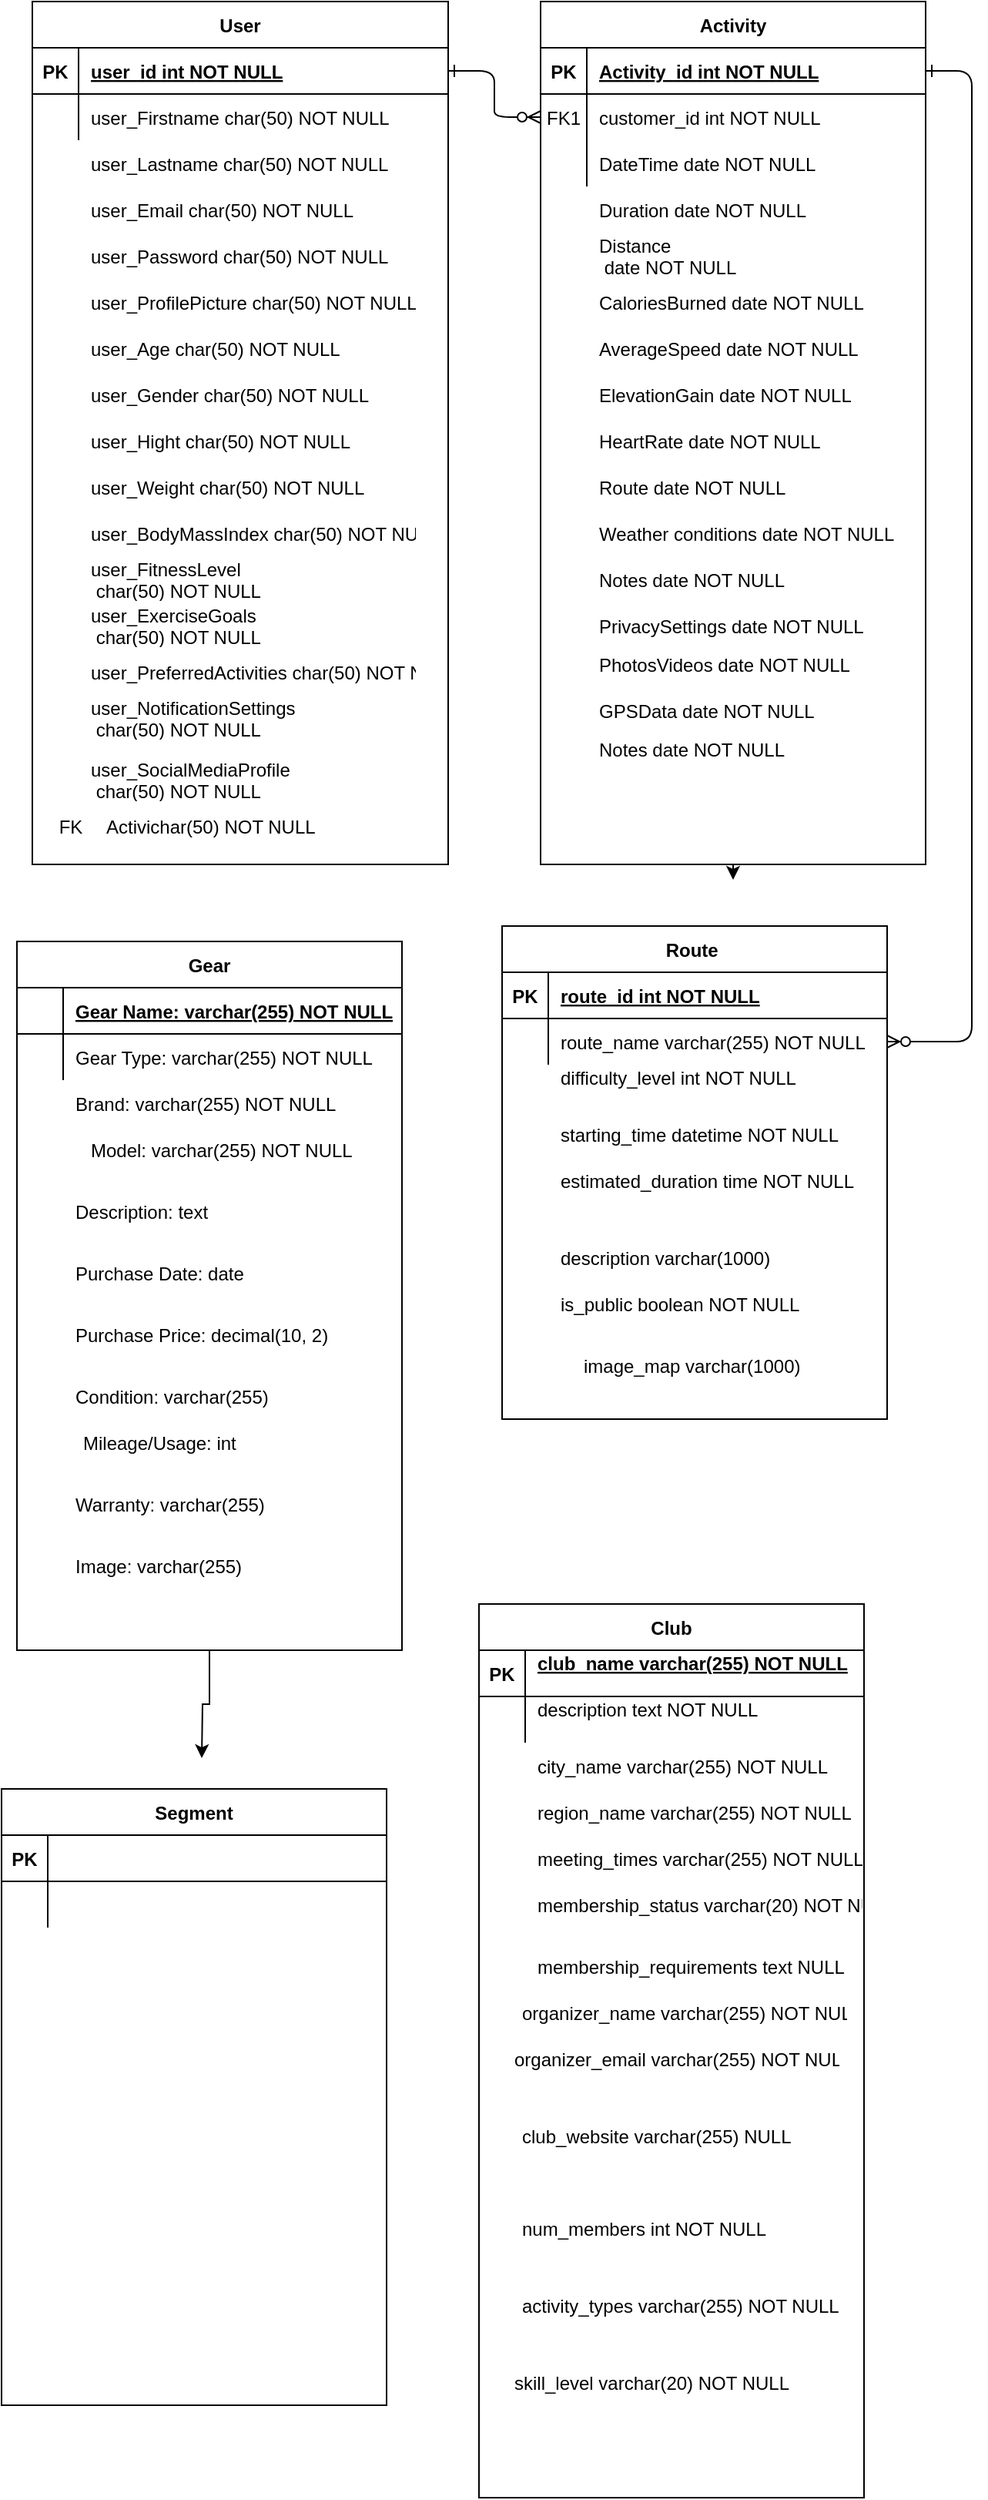 <mxfile version="21.0.6" type="github">
  <diagram id="R2lEEEUBdFMjLlhIrx00" name="Page-1">
    <mxGraphModel dx="1434" dy="756" grid="1" gridSize="10" guides="1" tooltips="1" connect="1" arrows="1" fold="1" page="1" pageScale="1" pageWidth="850" pageHeight="1100" math="0" shadow="0" extFonts="Permanent Marker^https://fonts.googleapis.com/css?family=Permanent+Marker">
      <root>
        <mxCell id="0" />
        <mxCell id="1" parent="0" />
        <mxCell id="c49c8T2gAJDRQElwAAfS-1" value="" style="edgeStyle=entityRelationEdgeStyle;endArrow=ERzeroToMany;startArrow=ERone;endFill=1;startFill=0;" edge="1" parent="1" source="c49c8T2gAJDRQElwAAfS-24" target="c49c8T2gAJDRQElwAAfS-7">
          <mxGeometry width="100" height="100" relative="1" as="geometry">
            <mxPoint x="340" y="720" as="sourcePoint" />
            <mxPoint x="440" y="620" as="targetPoint" />
          </mxGeometry>
        </mxCell>
        <mxCell id="c49c8T2gAJDRQElwAAfS-2" value="" style="edgeStyle=entityRelationEdgeStyle;endArrow=ERzeroToMany;startArrow=ERone;endFill=1;startFill=0;" edge="1" parent="1" source="c49c8T2gAJDRQElwAAfS-4" target="c49c8T2gAJDRQElwAAfS-17">
          <mxGeometry width="100" height="100" relative="1" as="geometry">
            <mxPoint x="400" y="180" as="sourcePoint" />
            <mxPoint x="460" y="205" as="targetPoint" />
          </mxGeometry>
        </mxCell>
        <mxCell id="c49c8T2gAJDRQElwAAfS-98" style="edgeStyle=orthogonalEdgeStyle;rounded=0;orthogonalLoop=1;jettySize=auto;html=1;exitX=0.5;exitY=1;exitDx=0;exitDy=0;" edge="1" parent="1" source="c49c8T2gAJDRQElwAAfS-3">
          <mxGeometry relative="1" as="geometry">
            <mxPoint x="575" y="690" as="targetPoint" />
          </mxGeometry>
        </mxCell>
        <mxCell id="c49c8T2gAJDRQElwAAfS-3" value="Activity" style="shape=table;startSize=30;container=1;collapsible=1;childLayout=tableLayout;fixedRows=1;rowLines=0;fontStyle=1;align=center;resizeLast=1;" vertex="1" parent="1">
          <mxGeometry x="450" y="120" width="250" height="560" as="geometry" />
        </mxCell>
        <mxCell id="c49c8T2gAJDRQElwAAfS-4" value="" style="shape=partialRectangle;collapsible=0;dropTarget=0;pointerEvents=0;fillColor=none;points=[[0,0.5],[1,0.5]];portConstraint=eastwest;top=0;left=0;right=0;bottom=1;" vertex="1" parent="c49c8T2gAJDRQElwAAfS-3">
          <mxGeometry y="30" width="250" height="30" as="geometry" />
        </mxCell>
        <mxCell id="c49c8T2gAJDRQElwAAfS-5" value="PK" style="shape=partialRectangle;overflow=hidden;connectable=0;fillColor=none;top=0;left=0;bottom=0;right=0;fontStyle=1;" vertex="1" parent="c49c8T2gAJDRQElwAAfS-4">
          <mxGeometry width="30" height="30" as="geometry">
            <mxRectangle width="30" height="30" as="alternateBounds" />
          </mxGeometry>
        </mxCell>
        <mxCell id="c49c8T2gAJDRQElwAAfS-6" value="Activity_id int NOT NULL " style="shape=partialRectangle;overflow=hidden;connectable=0;fillColor=none;top=0;left=0;bottom=0;right=0;align=left;spacingLeft=6;fontStyle=5;" vertex="1" parent="c49c8T2gAJDRQElwAAfS-4">
          <mxGeometry x="30" width="220" height="30" as="geometry">
            <mxRectangle width="220" height="30" as="alternateBounds" />
          </mxGeometry>
        </mxCell>
        <mxCell id="c49c8T2gAJDRQElwAAfS-7" value="" style="shape=partialRectangle;collapsible=0;dropTarget=0;pointerEvents=0;fillColor=none;points=[[0,0.5],[1,0.5]];portConstraint=eastwest;top=0;left=0;right=0;bottom=0;" vertex="1" parent="c49c8T2gAJDRQElwAAfS-3">
          <mxGeometry y="60" width="250" height="30" as="geometry" />
        </mxCell>
        <mxCell id="c49c8T2gAJDRQElwAAfS-8" value="FK1" style="shape=partialRectangle;overflow=hidden;connectable=0;fillColor=none;top=0;left=0;bottom=0;right=0;" vertex="1" parent="c49c8T2gAJDRQElwAAfS-7">
          <mxGeometry width="30" height="30" as="geometry">
            <mxRectangle width="30" height="30" as="alternateBounds" />
          </mxGeometry>
        </mxCell>
        <mxCell id="c49c8T2gAJDRQElwAAfS-9" value="customer_id int NOT NULL" style="shape=partialRectangle;overflow=hidden;connectable=0;fillColor=none;top=0;left=0;bottom=0;right=0;align=left;spacingLeft=6;" vertex="1" parent="c49c8T2gAJDRQElwAAfS-7">
          <mxGeometry x="30" width="220" height="30" as="geometry">
            <mxRectangle width="220" height="30" as="alternateBounds" />
          </mxGeometry>
        </mxCell>
        <mxCell id="c49c8T2gAJDRQElwAAfS-10" value="" style="shape=partialRectangle;collapsible=0;dropTarget=0;pointerEvents=0;fillColor=none;points=[[0,0.5],[1,0.5]];portConstraint=eastwest;top=0;left=0;right=0;bottom=0;" vertex="1" parent="c49c8T2gAJDRQElwAAfS-3">
          <mxGeometry y="90" width="250" height="30" as="geometry" />
        </mxCell>
        <mxCell id="c49c8T2gAJDRQElwAAfS-11" value="" style="shape=partialRectangle;overflow=hidden;connectable=0;fillColor=none;top=0;left=0;bottom=0;right=0;" vertex="1" parent="c49c8T2gAJDRQElwAAfS-10">
          <mxGeometry width="30" height="30" as="geometry">
            <mxRectangle width="30" height="30" as="alternateBounds" />
          </mxGeometry>
        </mxCell>
        <mxCell id="c49c8T2gAJDRQElwAAfS-12" value="DateTime date NOT NULL" style="shape=partialRectangle;overflow=hidden;connectable=0;fillColor=none;top=0;left=0;bottom=0;right=0;align=left;spacingLeft=6;" vertex="1" parent="c49c8T2gAJDRQElwAAfS-10">
          <mxGeometry x="30" width="220" height="30" as="geometry">
            <mxRectangle width="220" height="30" as="alternateBounds" />
          </mxGeometry>
        </mxCell>
        <mxCell id="c49c8T2gAJDRQElwAAfS-13" value="Route " style="shape=table;startSize=30;container=1;collapsible=1;childLayout=tableLayout;fixedRows=1;rowLines=0;fontStyle=1;align=center;resizeLast=1;" vertex="1" parent="1">
          <mxGeometry x="425" y="720" width="250" height="320" as="geometry" />
        </mxCell>
        <mxCell id="c49c8T2gAJDRQElwAAfS-14" value="" style="shape=partialRectangle;collapsible=0;dropTarget=0;pointerEvents=0;fillColor=none;points=[[0,0.5],[1,0.5]];portConstraint=eastwest;top=0;left=0;right=0;bottom=1;" vertex="1" parent="c49c8T2gAJDRQElwAAfS-13">
          <mxGeometry y="30" width="250" height="30" as="geometry" />
        </mxCell>
        <mxCell id="c49c8T2gAJDRQElwAAfS-15" value="PK" style="shape=partialRectangle;overflow=hidden;connectable=0;fillColor=none;top=0;left=0;bottom=0;right=0;fontStyle=1;" vertex="1" parent="c49c8T2gAJDRQElwAAfS-14">
          <mxGeometry width="30" height="30" as="geometry">
            <mxRectangle width="30" height="30" as="alternateBounds" />
          </mxGeometry>
        </mxCell>
        <mxCell id="c49c8T2gAJDRQElwAAfS-16" value="route_id int NOT NULL " style="shape=partialRectangle;overflow=hidden;connectable=0;fillColor=none;top=0;left=0;bottom=0;right=0;align=left;spacingLeft=6;fontStyle=5;" vertex="1" parent="c49c8T2gAJDRQElwAAfS-14">
          <mxGeometry x="30" width="220" height="30" as="geometry">
            <mxRectangle width="220" height="30" as="alternateBounds" />
          </mxGeometry>
        </mxCell>
        <mxCell id="c49c8T2gAJDRQElwAAfS-17" value="" style="shape=partialRectangle;collapsible=0;dropTarget=0;pointerEvents=0;fillColor=none;points=[[0,0.5],[1,0.5]];portConstraint=eastwest;top=0;left=0;right=0;bottom=0;" vertex="1" parent="c49c8T2gAJDRQElwAAfS-13">
          <mxGeometry y="60" width="250" height="30" as="geometry" />
        </mxCell>
        <mxCell id="c49c8T2gAJDRQElwAAfS-18" value="" style="shape=partialRectangle;overflow=hidden;connectable=0;fillColor=none;top=0;left=0;bottom=0;right=0;" vertex="1" parent="c49c8T2gAJDRQElwAAfS-17">
          <mxGeometry width="30" height="30" as="geometry">
            <mxRectangle width="30" height="30" as="alternateBounds" />
          </mxGeometry>
        </mxCell>
        <mxCell id="c49c8T2gAJDRQElwAAfS-19" value="route_name varchar(255) NOT NULL" style="shape=partialRectangle;overflow=hidden;connectable=0;fillColor=none;top=0;left=0;bottom=0;right=0;align=left;spacingLeft=6;" vertex="1" parent="c49c8T2gAJDRQElwAAfS-17">
          <mxGeometry x="30" width="220" height="30" as="geometry">
            <mxRectangle width="220" height="30" as="alternateBounds" />
          </mxGeometry>
        </mxCell>
        <mxCell id="c49c8T2gAJDRQElwAAfS-23" value="User" style="shape=table;startSize=30;container=1;collapsible=1;childLayout=tableLayout;fixedRows=1;rowLines=0;fontStyle=1;align=center;resizeLast=1;" vertex="1" parent="1">
          <mxGeometry x="120" y="120" width="270" height="560" as="geometry" />
        </mxCell>
        <mxCell id="c49c8T2gAJDRQElwAAfS-24" value="" style="shape=partialRectangle;collapsible=0;dropTarget=0;pointerEvents=0;fillColor=none;points=[[0,0.5],[1,0.5]];portConstraint=eastwest;top=0;left=0;right=0;bottom=1;" vertex="1" parent="c49c8T2gAJDRQElwAAfS-23">
          <mxGeometry y="30" width="270" height="30" as="geometry" />
        </mxCell>
        <mxCell id="c49c8T2gAJDRQElwAAfS-25" value="PK" style="shape=partialRectangle;overflow=hidden;connectable=0;fillColor=none;top=0;left=0;bottom=0;right=0;fontStyle=1;" vertex="1" parent="c49c8T2gAJDRQElwAAfS-24">
          <mxGeometry width="30" height="30" as="geometry">
            <mxRectangle width="30" height="30" as="alternateBounds" />
          </mxGeometry>
        </mxCell>
        <mxCell id="c49c8T2gAJDRQElwAAfS-26" value="user_id int NOT NULL " style="shape=partialRectangle;overflow=hidden;connectable=0;fillColor=none;top=0;left=0;bottom=0;right=0;align=left;spacingLeft=6;fontStyle=5;" vertex="1" parent="c49c8T2gAJDRQElwAAfS-24">
          <mxGeometry x="30" width="240" height="30" as="geometry">
            <mxRectangle width="240" height="30" as="alternateBounds" />
          </mxGeometry>
        </mxCell>
        <mxCell id="c49c8T2gAJDRQElwAAfS-27" value="" style="shape=partialRectangle;collapsible=0;dropTarget=0;pointerEvents=0;fillColor=none;points=[[0,0.5],[1,0.5]];portConstraint=eastwest;top=0;left=0;right=0;bottom=0;" vertex="1" parent="c49c8T2gAJDRQElwAAfS-23">
          <mxGeometry y="60" width="270" height="30" as="geometry" />
        </mxCell>
        <mxCell id="c49c8T2gAJDRQElwAAfS-28" value="" style="shape=partialRectangle;overflow=hidden;connectable=0;fillColor=none;top=0;left=0;bottom=0;right=0;" vertex="1" parent="c49c8T2gAJDRQElwAAfS-27">
          <mxGeometry width="30" height="30" as="geometry">
            <mxRectangle width="30" height="30" as="alternateBounds" />
          </mxGeometry>
        </mxCell>
        <mxCell id="c49c8T2gAJDRQElwAAfS-29" value="user_Firstname char(50) NOT NULL" style="shape=partialRectangle;overflow=hidden;connectable=0;fillColor=none;top=0;left=0;bottom=0;right=0;align=left;spacingLeft=6;" vertex="1" parent="c49c8T2gAJDRQElwAAfS-27">
          <mxGeometry x="30" width="240" height="30" as="geometry">
            <mxRectangle width="240" height="30" as="alternateBounds" />
          </mxGeometry>
        </mxCell>
        <mxCell id="c49c8T2gAJDRQElwAAfS-30" value="" style="shape=partialRectangle;collapsible=0;dropTarget=0;pointerEvents=0;fillColor=none;points=[[0,0.5],[1,0.5]];portConstraint=eastwest;top=0;left=0;right=0;bottom=0;" vertex="1" parent="1">
          <mxGeometry x="120" y="210" width="250" height="30" as="geometry" />
        </mxCell>
        <mxCell id="c49c8T2gAJDRQElwAAfS-31" value="" style="shape=partialRectangle;overflow=hidden;connectable=0;fillColor=none;top=0;left=0;bottom=0;right=0;" vertex="1" parent="c49c8T2gAJDRQElwAAfS-30">
          <mxGeometry width="30" height="30" as="geometry">
            <mxRectangle width="30" height="30" as="alternateBounds" />
          </mxGeometry>
        </mxCell>
        <mxCell id="c49c8T2gAJDRQElwAAfS-32" value="user_Lastname char(50) NOT NULL" style="shape=partialRectangle;overflow=hidden;connectable=0;fillColor=none;top=0;left=0;bottom=0;right=0;align=left;spacingLeft=6;" vertex="1" parent="c49c8T2gAJDRQElwAAfS-30">
          <mxGeometry x="30" width="220" height="30" as="geometry">
            <mxRectangle width="220" height="30" as="alternateBounds" />
          </mxGeometry>
        </mxCell>
        <mxCell id="c49c8T2gAJDRQElwAAfS-33" value="" style="shape=partialRectangle;collapsible=0;dropTarget=0;pointerEvents=0;fillColor=none;points=[[0,0.5],[1,0.5]];portConstraint=eastwest;top=0;left=0;right=0;bottom=0;" vertex="1" parent="1">
          <mxGeometry x="120" y="240" width="250" height="30" as="geometry" />
        </mxCell>
        <mxCell id="c49c8T2gAJDRQElwAAfS-34" value="" style="shape=partialRectangle;overflow=hidden;connectable=0;fillColor=none;top=0;left=0;bottom=0;right=0;" vertex="1" parent="c49c8T2gAJDRQElwAAfS-33">
          <mxGeometry width="30" height="30" as="geometry">
            <mxRectangle width="30" height="30" as="alternateBounds" />
          </mxGeometry>
        </mxCell>
        <mxCell id="c49c8T2gAJDRQElwAAfS-35" value="user_Email char(50) NOT NULL" style="shape=partialRectangle;overflow=hidden;connectable=0;fillColor=none;top=0;left=0;bottom=0;right=0;align=left;spacingLeft=6;" vertex="1" parent="c49c8T2gAJDRQElwAAfS-33">
          <mxGeometry x="30" width="220" height="30" as="geometry">
            <mxRectangle width="220" height="30" as="alternateBounds" />
          </mxGeometry>
        </mxCell>
        <mxCell id="c49c8T2gAJDRQElwAAfS-36" value="" style="shape=partialRectangle;collapsible=0;dropTarget=0;pointerEvents=0;fillColor=none;points=[[0,0.5],[1,0.5]];portConstraint=eastwest;top=0;left=0;right=0;bottom=0;" vertex="1" parent="1">
          <mxGeometry x="120" y="270" width="250" height="30" as="geometry" />
        </mxCell>
        <mxCell id="c49c8T2gAJDRQElwAAfS-37" value="" style="shape=partialRectangle;overflow=hidden;connectable=0;fillColor=none;top=0;left=0;bottom=0;right=0;" vertex="1" parent="c49c8T2gAJDRQElwAAfS-36">
          <mxGeometry width="30" height="30" as="geometry">
            <mxRectangle width="30" height="30" as="alternateBounds" />
          </mxGeometry>
        </mxCell>
        <mxCell id="c49c8T2gAJDRQElwAAfS-38" value="user_Password char(50) NOT NULL" style="shape=partialRectangle;overflow=hidden;connectable=0;fillColor=none;top=0;left=0;bottom=0;right=0;align=left;spacingLeft=6;" vertex="1" parent="c49c8T2gAJDRQElwAAfS-36">
          <mxGeometry x="30" width="220" height="30" as="geometry">
            <mxRectangle width="220" height="30" as="alternateBounds" />
          </mxGeometry>
        </mxCell>
        <mxCell id="c49c8T2gAJDRQElwAAfS-39" value="" style="shape=partialRectangle;collapsible=0;dropTarget=0;pointerEvents=0;fillColor=none;points=[[0,0.5],[1,0.5]];portConstraint=eastwest;top=0;left=0;right=0;bottom=0;" vertex="1" parent="1">
          <mxGeometry x="120" y="300" width="250" height="30" as="geometry" />
        </mxCell>
        <mxCell id="c49c8T2gAJDRQElwAAfS-40" value="" style="shape=partialRectangle;overflow=hidden;connectable=0;fillColor=none;top=0;left=0;bottom=0;right=0;" vertex="1" parent="c49c8T2gAJDRQElwAAfS-39">
          <mxGeometry width="30" height="30" as="geometry">
            <mxRectangle width="30" height="30" as="alternateBounds" />
          </mxGeometry>
        </mxCell>
        <mxCell id="c49c8T2gAJDRQElwAAfS-41" value="user_ProfilePicture char(50) NOT NULL" style="shape=partialRectangle;overflow=hidden;connectable=0;fillColor=none;top=0;left=0;bottom=0;right=0;align=left;spacingLeft=6;" vertex="1" parent="c49c8T2gAJDRQElwAAfS-39">
          <mxGeometry x="30" width="220" height="30" as="geometry">
            <mxRectangle width="220" height="30" as="alternateBounds" />
          </mxGeometry>
        </mxCell>
        <mxCell id="c49c8T2gAJDRQElwAAfS-42" value="" style="shape=partialRectangle;collapsible=0;dropTarget=0;pointerEvents=0;fillColor=none;points=[[0,0.5],[1,0.5]];portConstraint=eastwest;top=0;left=0;right=0;bottom=0;" vertex="1" parent="1">
          <mxGeometry x="120" y="330" width="250" height="30" as="geometry" />
        </mxCell>
        <mxCell id="c49c8T2gAJDRQElwAAfS-43" value="" style="shape=partialRectangle;overflow=hidden;connectable=0;fillColor=none;top=0;left=0;bottom=0;right=0;" vertex="1" parent="c49c8T2gAJDRQElwAAfS-42">
          <mxGeometry width="30" height="30" as="geometry">
            <mxRectangle width="30" height="30" as="alternateBounds" />
          </mxGeometry>
        </mxCell>
        <mxCell id="c49c8T2gAJDRQElwAAfS-44" value="user_Age char(50) NOT NULL" style="shape=partialRectangle;overflow=hidden;connectable=0;fillColor=none;top=0;left=0;bottom=0;right=0;align=left;spacingLeft=6;" vertex="1" parent="c49c8T2gAJDRQElwAAfS-42">
          <mxGeometry x="30" width="220" height="30" as="geometry">
            <mxRectangle width="220" height="30" as="alternateBounds" />
          </mxGeometry>
        </mxCell>
        <mxCell id="c49c8T2gAJDRQElwAAfS-45" value="" style="shape=partialRectangle;collapsible=0;dropTarget=0;pointerEvents=0;fillColor=none;points=[[0,0.5],[1,0.5]];portConstraint=eastwest;top=0;left=0;right=0;bottom=0;" vertex="1" parent="1">
          <mxGeometry x="120" y="360" width="250" height="30" as="geometry" />
        </mxCell>
        <mxCell id="c49c8T2gAJDRQElwAAfS-46" value="" style="shape=partialRectangle;overflow=hidden;connectable=0;fillColor=none;top=0;left=0;bottom=0;right=0;" vertex="1" parent="c49c8T2gAJDRQElwAAfS-45">
          <mxGeometry width="30" height="30" as="geometry">
            <mxRectangle width="30" height="30" as="alternateBounds" />
          </mxGeometry>
        </mxCell>
        <mxCell id="c49c8T2gAJDRQElwAAfS-47" value="user_Gender char(50) NOT NULL" style="shape=partialRectangle;overflow=hidden;connectable=0;fillColor=none;top=0;left=0;bottom=0;right=0;align=left;spacingLeft=6;" vertex="1" parent="c49c8T2gAJDRQElwAAfS-45">
          <mxGeometry x="30" width="220" height="30" as="geometry">
            <mxRectangle width="220" height="30" as="alternateBounds" />
          </mxGeometry>
        </mxCell>
        <mxCell id="c49c8T2gAJDRQElwAAfS-48" value="" style="shape=partialRectangle;collapsible=0;dropTarget=0;pointerEvents=0;fillColor=none;points=[[0,0.5],[1,0.5]];portConstraint=eastwest;top=0;left=0;right=0;bottom=0;" vertex="1" parent="1">
          <mxGeometry x="120" y="390" width="250" height="30" as="geometry" />
        </mxCell>
        <mxCell id="c49c8T2gAJDRQElwAAfS-49" value="" style="shape=partialRectangle;overflow=hidden;connectable=0;fillColor=none;top=0;left=0;bottom=0;right=0;" vertex="1" parent="c49c8T2gAJDRQElwAAfS-48">
          <mxGeometry width="30" height="30" as="geometry">
            <mxRectangle width="30" height="30" as="alternateBounds" />
          </mxGeometry>
        </mxCell>
        <mxCell id="c49c8T2gAJDRQElwAAfS-50" value="user_Hight char(50) NOT NULL" style="shape=partialRectangle;overflow=hidden;connectable=0;fillColor=none;top=0;left=0;bottom=0;right=0;align=left;spacingLeft=6;" vertex="1" parent="c49c8T2gAJDRQElwAAfS-48">
          <mxGeometry x="30" width="220" height="30" as="geometry">
            <mxRectangle width="220" height="30" as="alternateBounds" />
          </mxGeometry>
        </mxCell>
        <mxCell id="c49c8T2gAJDRQElwAAfS-51" value="" style="shape=partialRectangle;collapsible=0;dropTarget=0;pointerEvents=0;fillColor=none;points=[[0,0.5],[1,0.5]];portConstraint=eastwest;top=0;left=0;right=0;bottom=0;" vertex="1" parent="1">
          <mxGeometry x="120" y="420" width="250" height="30" as="geometry" />
        </mxCell>
        <mxCell id="c49c8T2gAJDRQElwAAfS-52" value="" style="shape=partialRectangle;overflow=hidden;connectable=0;fillColor=none;top=0;left=0;bottom=0;right=0;" vertex="1" parent="c49c8T2gAJDRQElwAAfS-51">
          <mxGeometry width="30" height="30" as="geometry">
            <mxRectangle width="30" height="30" as="alternateBounds" />
          </mxGeometry>
        </mxCell>
        <mxCell id="c49c8T2gAJDRQElwAAfS-53" value="user_Weight char(50) NOT NULL" style="shape=partialRectangle;overflow=hidden;connectable=0;fillColor=none;top=0;left=0;bottom=0;right=0;align=left;spacingLeft=6;" vertex="1" parent="c49c8T2gAJDRQElwAAfS-51">
          <mxGeometry x="30" width="220" height="30" as="geometry">
            <mxRectangle width="220" height="30" as="alternateBounds" />
          </mxGeometry>
        </mxCell>
        <mxCell id="c49c8T2gAJDRQElwAAfS-54" value="" style="shape=partialRectangle;collapsible=0;dropTarget=0;pointerEvents=0;fillColor=none;points=[[0,0.5],[1,0.5]];portConstraint=eastwest;top=0;left=0;right=0;bottom=0;" vertex="1" parent="1">
          <mxGeometry x="120" y="450" width="250" height="30" as="geometry" />
        </mxCell>
        <mxCell id="c49c8T2gAJDRQElwAAfS-55" value="" style="shape=partialRectangle;overflow=hidden;connectable=0;fillColor=none;top=0;left=0;bottom=0;right=0;" vertex="1" parent="c49c8T2gAJDRQElwAAfS-54">
          <mxGeometry width="30" height="30" as="geometry">
            <mxRectangle width="30" height="30" as="alternateBounds" />
          </mxGeometry>
        </mxCell>
        <mxCell id="c49c8T2gAJDRQElwAAfS-56" value="user_BodyMassIndex char(50) NOT NULL" style="shape=partialRectangle;overflow=hidden;connectable=0;fillColor=none;top=0;left=0;bottom=0;right=0;align=left;spacingLeft=6;" vertex="1" parent="c49c8T2gAJDRQElwAAfS-54">
          <mxGeometry x="30" width="220" height="30" as="geometry">
            <mxRectangle width="220" height="30" as="alternateBounds" />
          </mxGeometry>
        </mxCell>
        <mxCell id="c49c8T2gAJDRQElwAAfS-57" value="" style="shape=partialRectangle;collapsible=0;dropTarget=0;pointerEvents=0;fillColor=none;points=[[0,0.5],[1,0.5]];portConstraint=eastwest;top=0;left=0;right=0;bottom=0;" vertex="1" parent="1">
          <mxGeometry x="120" y="480" width="250" height="30" as="geometry" />
        </mxCell>
        <mxCell id="c49c8T2gAJDRQElwAAfS-58" value="" style="shape=partialRectangle;overflow=hidden;connectable=0;fillColor=none;top=0;left=0;bottom=0;right=0;" vertex="1" parent="c49c8T2gAJDRQElwAAfS-57">
          <mxGeometry width="30" height="30" as="geometry">
            <mxRectangle width="30" height="30" as="alternateBounds" />
          </mxGeometry>
        </mxCell>
        <mxCell id="c49c8T2gAJDRQElwAAfS-59" value="user_FitnessLevel&#xa; char(50) NOT NULL" style="shape=partialRectangle;overflow=hidden;connectable=0;fillColor=none;top=0;left=0;bottom=0;right=0;align=left;spacingLeft=6;" vertex="1" parent="c49c8T2gAJDRQElwAAfS-57">
          <mxGeometry x="30" width="220" height="30" as="geometry">
            <mxRectangle width="220" height="30" as="alternateBounds" />
          </mxGeometry>
        </mxCell>
        <mxCell id="c49c8T2gAJDRQElwAAfS-60" value="" style="shape=partialRectangle;collapsible=0;dropTarget=0;pointerEvents=0;fillColor=none;points=[[0,0.5],[1,0.5]];portConstraint=eastwest;top=0;left=0;right=0;bottom=0;" vertex="1" parent="1">
          <mxGeometry x="120" y="510" width="250" height="30" as="geometry" />
        </mxCell>
        <mxCell id="c49c8T2gAJDRQElwAAfS-61" value="" style="shape=partialRectangle;overflow=hidden;connectable=0;fillColor=none;top=0;left=0;bottom=0;right=0;" vertex="1" parent="c49c8T2gAJDRQElwAAfS-60">
          <mxGeometry width="30" height="30" as="geometry">
            <mxRectangle width="30" height="30" as="alternateBounds" />
          </mxGeometry>
        </mxCell>
        <mxCell id="c49c8T2gAJDRQElwAAfS-62" value="user_ExerciseGoals&#xa; char(50) NOT NULL" style="shape=partialRectangle;overflow=hidden;connectable=0;fillColor=none;top=0;left=0;bottom=0;right=0;align=left;spacingLeft=6;" vertex="1" parent="c49c8T2gAJDRQElwAAfS-60">
          <mxGeometry x="30" width="220" height="30" as="geometry">
            <mxRectangle width="220" height="30" as="alternateBounds" />
          </mxGeometry>
        </mxCell>
        <mxCell id="c49c8T2gAJDRQElwAAfS-63" value="" style="shape=partialRectangle;collapsible=0;dropTarget=0;pointerEvents=0;fillColor=none;points=[[0,0.5],[1,0.5]];portConstraint=eastwest;top=0;left=0;right=0;bottom=0;" vertex="1" parent="1">
          <mxGeometry x="120" y="540" width="250" height="30" as="geometry" />
        </mxCell>
        <mxCell id="c49c8T2gAJDRQElwAAfS-64" value="" style="shape=partialRectangle;overflow=hidden;connectable=0;fillColor=none;top=0;left=0;bottom=0;right=0;" vertex="1" parent="c49c8T2gAJDRQElwAAfS-63">
          <mxGeometry width="30" height="30" as="geometry">
            <mxRectangle width="30" height="30" as="alternateBounds" />
          </mxGeometry>
        </mxCell>
        <mxCell id="c49c8T2gAJDRQElwAAfS-65" value="user_PreferredActivities char(50) NOT NULL" style="shape=partialRectangle;overflow=hidden;connectable=0;fillColor=none;top=0;left=0;bottom=0;right=0;align=left;spacingLeft=6;" vertex="1" parent="c49c8T2gAJDRQElwAAfS-63">
          <mxGeometry x="30" width="220" height="30" as="geometry">
            <mxRectangle width="220" height="30" as="alternateBounds" />
          </mxGeometry>
        </mxCell>
        <mxCell id="c49c8T2gAJDRQElwAAfS-66" value="" style="shape=partialRectangle;collapsible=0;dropTarget=0;pointerEvents=0;fillColor=none;points=[[0,0.5],[1,0.5]];portConstraint=eastwest;top=0;left=0;right=0;bottom=0;" vertex="1" parent="1">
          <mxGeometry x="120" y="570" width="250" height="30" as="geometry" />
        </mxCell>
        <mxCell id="c49c8T2gAJDRQElwAAfS-67" value="" style="shape=partialRectangle;overflow=hidden;connectable=0;fillColor=none;top=0;left=0;bottom=0;right=0;" vertex="1" parent="c49c8T2gAJDRQElwAAfS-66">
          <mxGeometry width="30" height="30" as="geometry">
            <mxRectangle width="30" height="30" as="alternateBounds" />
          </mxGeometry>
        </mxCell>
        <mxCell id="c49c8T2gAJDRQElwAAfS-68" value="user_NotificationSettings&#xa; char(50) NOT NULL" style="shape=partialRectangle;overflow=hidden;connectable=0;fillColor=none;top=0;left=0;bottom=0;right=0;align=left;spacingLeft=6;" vertex="1" parent="c49c8T2gAJDRQElwAAfS-66">
          <mxGeometry x="30" width="220" height="30" as="geometry">
            <mxRectangle width="220" height="30" as="alternateBounds" />
          </mxGeometry>
        </mxCell>
        <mxCell id="c49c8T2gAJDRQElwAAfS-69" value="" style="shape=partialRectangle;collapsible=0;dropTarget=0;pointerEvents=0;fillColor=none;points=[[0,0.5],[1,0.5]];portConstraint=eastwest;top=0;left=0;right=0;bottom=0;" vertex="1" parent="1">
          <mxGeometry x="120" y="610" width="250" height="30" as="geometry" />
        </mxCell>
        <mxCell id="c49c8T2gAJDRQElwAAfS-70" value="" style="shape=partialRectangle;overflow=hidden;connectable=0;fillColor=none;top=0;left=0;bottom=0;right=0;" vertex="1" parent="c49c8T2gAJDRQElwAAfS-69">
          <mxGeometry width="30" height="30" as="geometry">
            <mxRectangle width="30" height="30" as="alternateBounds" />
          </mxGeometry>
        </mxCell>
        <mxCell id="c49c8T2gAJDRQElwAAfS-71" value="user_SocialMediaProfile&#xa; char(50) NOT NULL" style="shape=partialRectangle;overflow=hidden;connectable=0;fillColor=none;top=0;left=0;bottom=0;right=0;align=left;spacingLeft=6;" vertex="1" parent="c49c8T2gAJDRQElwAAfS-69">
          <mxGeometry x="30" width="220" height="30" as="geometry">
            <mxRectangle width="220" height="30" as="alternateBounds" />
          </mxGeometry>
        </mxCell>
        <mxCell id="c49c8T2gAJDRQElwAAfS-72" value="FK" style="shape=partialRectangle;overflow=hidden;connectable=0;fillColor=none;top=0;left=0;bottom=0;right=0;" vertex="1" parent="1">
          <mxGeometry x="130" y="640" width="30" height="30" as="geometry">
            <mxRectangle width="30" height="30" as="alternateBounds" />
          </mxGeometry>
        </mxCell>
        <mxCell id="c49c8T2gAJDRQElwAAfS-73" value="" style="shape=partialRectangle;collapsible=0;dropTarget=0;pointerEvents=0;fillColor=none;points=[[0,0.5],[1,0.5]];portConstraint=eastwest;top=0;left=0;right=0;bottom=0;" vertex="1" parent="1">
          <mxGeometry x="130" y="640" width="250" height="30" as="geometry" />
        </mxCell>
        <mxCell id="c49c8T2gAJDRQElwAAfS-74" value="" style="shape=partialRectangle;overflow=hidden;connectable=0;fillColor=none;top=0;left=0;bottom=0;right=0;" vertex="1" parent="c49c8T2gAJDRQElwAAfS-73">
          <mxGeometry width="30" height="30" as="geometry">
            <mxRectangle width="30" height="30" as="alternateBounds" />
          </mxGeometry>
        </mxCell>
        <mxCell id="c49c8T2gAJDRQElwAAfS-75" value="Activichar(50) NOT NULL" style="shape=partialRectangle;overflow=hidden;connectable=0;fillColor=none;top=0;left=0;bottom=0;right=0;align=left;spacingLeft=6;" vertex="1" parent="c49c8T2gAJDRQElwAAfS-73">
          <mxGeometry x="30" width="220" height="30" as="geometry">
            <mxRectangle width="220" height="30" as="alternateBounds" />
          </mxGeometry>
        </mxCell>
        <mxCell id="c49c8T2gAJDRQElwAAfS-76" value="" style="shape=partialRectangle;collapsible=0;dropTarget=0;pointerEvents=0;fillColor=none;points=[[0,0.5],[1,0.5]];portConstraint=eastwest;top=0;left=0;right=0;bottom=0;" vertex="1" parent="1">
          <mxGeometry x="450" y="240" width="250" height="30" as="geometry" />
        </mxCell>
        <mxCell id="c49c8T2gAJDRQElwAAfS-77" value="" style="shape=partialRectangle;overflow=hidden;connectable=0;fillColor=none;top=0;left=0;bottom=0;right=0;" vertex="1" parent="c49c8T2gAJDRQElwAAfS-76">
          <mxGeometry width="30" height="30" as="geometry">
            <mxRectangle width="30" height="30" as="alternateBounds" />
          </mxGeometry>
        </mxCell>
        <mxCell id="c49c8T2gAJDRQElwAAfS-78" value="Duration date NOT NULL" style="shape=partialRectangle;overflow=hidden;connectable=0;fillColor=none;top=0;left=0;bottom=0;right=0;align=left;spacingLeft=6;" vertex="1" parent="c49c8T2gAJDRQElwAAfS-76">
          <mxGeometry x="30" width="220" height="30" as="geometry">
            <mxRectangle width="220" height="30" as="alternateBounds" />
          </mxGeometry>
        </mxCell>
        <mxCell id="c49c8T2gAJDRQElwAAfS-79" value="" style="shape=partialRectangle;collapsible=0;dropTarget=0;pointerEvents=0;fillColor=none;points=[[0,0.5],[1,0.5]];portConstraint=eastwest;top=0;left=0;right=0;bottom=0;" vertex="1" parent="1">
          <mxGeometry x="450" y="270" width="250" height="30" as="geometry" />
        </mxCell>
        <mxCell id="c49c8T2gAJDRQElwAAfS-80" value="" style="shape=partialRectangle;overflow=hidden;connectable=0;fillColor=none;top=0;left=0;bottom=0;right=0;" vertex="1" parent="c49c8T2gAJDRQElwAAfS-79">
          <mxGeometry width="30" height="30" as="geometry">
            <mxRectangle width="30" height="30" as="alternateBounds" />
          </mxGeometry>
        </mxCell>
        <mxCell id="c49c8T2gAJDRQElwAAfS-81" value="Distance&#xa; date NOT NULL" style="shape=partialRectangle;overflow=hidden;connectable=0;fillColor=none;top=0;left=0;bottom=0;right=0;align=left;spacingLeft=6;" vertex="1" parent="c49c8T2gAJDRQElwAAfS-79">
          <mxGeometry x="30" width="220" height="30" as="geometry">
            <mxRectangle width="220" height="30" as="alternateBounds" />
          </mxGeometry>
        </mxCell>
        <mxCell id="c49c8T2gAJDRQElwAAfS-82" value="" style="shape=partialRectangle;collapsible=0;dropTarget=0;pointerEvents=0;fillColor=none;points=[[0,0.5],[1,0.5]];portConstraint=eastwest;top=0;left=0;right=0;bottom=0;" vertex="1" parent="1">
          <mxGeometry x="450" y="300" width="250" height="30" as="geometry" />
        </mxCell>
        <mxCell id="c49c8T2gAJDRQElwAAfS-83" value="" style="shape=partialRectangle;overflow=hidden;connectable=0;fillColor=none;top=0;left=0;bottom=0;right=0;" vertex="1" parent="c49c8T2gAJDRQElwAAfS-82">
          <mxGeometry width="30" height="30" as="geometry">
            <mxRectangle width="30" height="30" as="alternateBounds" />
          </mxGeometry>
        </mxCell>
        <mxCell id="c49c8T2gAJDRQElwAAfS-84" value="CaloriesBurned date NOT NULL" style="shape=partialRectangle;overflow=hidden;connectable=0;fillColor=none;top=0;left=0;bottom=0;right=0;align=left;spacingLeft=6;" vertex="1" parent="c49c8T2gAJDRQElwAAfS-82">
          <mxGeometry x="30" width="220" height="30" as="geometry">
            <mxRectangle width="220" height="30" as="alternateBounds" />
          </mxGeometry>
        </mxCell>
        <mxCell id="c49c8T2gAJDRQElwAAfS-85" value="" style="shape=partialRectangle;collapsible=0;dropTarget=0;pointerEvents=0;fillColor=none;points=[[0,0.5],[1,0.5]];portConstraint=eastwest;top=0;left=0;right=0;bottom=0;" vertex="1" parent="1">
          <mxGeometry x="450" y="330" width="250" height="30" as="geometry" />
        </mxCell>
        <mxCell id="c49c8T2gAJDRQElwAAfS-86" value="" style="shape=partialRectangle;overflow=hidden;connectable=0;fillColor=none;top=0;left=0;bottom=0;right=0;" vertex="1" parent="c49c8T2gAJDRQElwAAfS-85">
          <mxGeometry width="30" height="30" as="geometry">
            <mxRectangle width="30" height="30" as="alternateBounds" />
          </mxGeometry>
        </mxCell>
        <mxCell id="c49c8T2gAJDRQElwAAfS-87" value="AverageSpeed date NOT NULL" style="shape=partialRectangle;overflow=hidden;connectable=0;fillColor=none;top=0;left=0;bottom=0;right=0;align=left;spacingLeft=6;" vertex="1" parent="c49c8T2gAJDRQElwAAfS-85">
          <mxGeometry x="30" width="220" height="30" as="geometry">
            <mxRectangle width="220" height="30" as="alternateBounds" />
          </mxGeometry>
        </mxCell>
        <mxCell id="c49c8T2gAJDRQElwAAfS-88" value="ElevationGain date NOT NULL" style="shape=partialRectangle;overflow=hidden;connectable=0;fillColor=none;top=0;left=0;bottom=0;right=0;align=left;spacingLeft=6;" vertex="1" parent="1">
          <mxGeometry x="480" y="360" width="220" height="30" as="geometry">
            <mxRectangle width="220" height="30" as="alternateBounds" />
          </mxGeometry>
        </mxCell>
        <mxCell id="c49c8T2gAJDRQElwAAfS-89" value="HeartRate date NOT NULL" style="shape=partialRectangle;overflow=hidden;connectable=0;fillColor=none;top=0;left=0;bottom=0;right=0;align=left;spacingLeft=6;" vertex="1" parent="1">
          <mxGeometry x="480" y="390" width="220" height="30" as="geometry">
            <mxRectangle width="220" height="30" as="alternateBounds" />
          </mxGeometry>
        </mxCell>
        <mxCell id="c49c8T2gAJDRQElwAAfS-90" value="Route date NOT NULL" style="shape=partialRectangle;overflow=hidden;connectable=0;fillColor=none;top=0;left=0;bottom=0;right=0;align=left;spacingLeft=6;" vertex="1" parent="1">
          <mxGeometry x="480" y="420" width="220" height="30" as="geometry">
            <mxRectangle width="220" height="30" as="alternateBounds" />
          </mxGeometry>
        </mxCell>
        <mxCell id="c49c8T2gAJDRQElwAAfS-91" value="Weather conditions date NOT NULL" style="shape=partialRectangle;overflow=hidden;connectable=0;fillColor=none;top=0;left=0;bottom=0;right=0;align=left;spacingLeft=6;" vertex="1" parent="1">
          <mxGeometry x="480" y="450" width="220" height="30" as="geometry">
            <mxRectangle width="220" height="30" as="alternateBounds" />
          </mxGeometry>
        </mxCell>
        <mxCell id="c49c8T2gAJDRQElwAAfS-92" value="Notes date NOT NULL" style="shape=partialRectangle;overflow=hidden;connectable=0;fillColor=none;top=0;left=0;bottom=0;right=0;align=left;spacingLeft=6;" vertex="1" parent="1">
          <mxGeometry x="480" y="480" width="220" height="30" as="geometry">
            <mxRectangle width="220" height="30" as="alternateBounds" />
          </mxGeometry>
        </mxCell>
        <mxCell id="c49c8T2gAJDRQElwAAfS-94" value="PrivacySettings date NOT NULL" style="shape=partialRectangle;overflow=hidden;connectable=0;fillColor=none;top=0;left=0;bottom=0;right=0;align=left;spacingLeft=6;" vertex="1" parent="1">
          <mxGeometry x="480" y="510" width="220" height="30" as="geometry">
            <mxRectangle width="220" height="30" as="alternateBounds" />
          </mxGeometry>
        </mxCell>
        <mxCell id="c49c8T2gAJDRQElwAAfS-95" value="PhotosVideos date NOT NULL" style="shape=partialRectangle;overflow=hidden;connectable=0;fillColor=none;top=0;left=0;bottom=0;right=0;align=left;spacingLeft=6;" vertex="1" parent="1">
          <mxGeometry x="480" y="535" width="220" height="30" as="geometry">
            <mxRectangle width="220" height="30" as="alternateBounds" />
          </mxGeometry>
        </mxCell>
        <mxCell id="c49c8T2gAJDRQElwAAfS-96" value="GPSData date NOT NULL" style="shape=partialRectangle;overflow=hidden;connectable=0;fillColor=none;top=0;left=0;bottom=0;right=0;align=left;spacingLeft=6;" vertex="1" parent="1">
          <mxGeometry x="480" y="565" width="220" height="30" as="geometry">
            <mxRectangle width="220" height="30" as="alternateBounds" />
          </mxGeometry>
        </mxCell>
        <mxCell id="c49c8T2gAJDRQElwAAfS-97" value="Notes date NOT NULL" style="shape=partialRectangle;overflow=hidden;connectable=0;fillColor=none;top=0;left=0;bottom=0;right=0;align=left;spacingLeft=6;" vertex="1" parent="1">
          <mxGeometry x="480" y="590" width="220" height="30" as="geometry">
            <mxRectangle width="220" height="30" as="alternateBounds" />
          </mxGeometry>
        </mxCell>
        <mxCell id="c49c8T2gAJDRQElwAAfS-99" value="" style="shape=partialRectangle;collapsible=0;dropTarget=0;pointerEvents=0;fillColor=none;points=[[0,0.5],[1,0.5]];portConstraint=eastwest;top=0;left=0;right=0;bottom=0;" vertex="1" parent="1">
          <mxGeometry x="425" y="810" width="250" height="30" as="geometry" />
        </mxCell>
        <mxCell id="c49c8T2gAJDRQElwAAfS-100" value="" style="shape=partialRectangle;overflow=hidden;connectable=0;fillColor=none;top=0;left=0;bottom=0;right=0;" vertex="1" parent="c49c8T2gAJDRQElwAAfS-99">
          <mxGeometry width="30" height="30" as="geometry">
            <mxRectangle width="30" height="30" as="alternateBounds" />
          </mxGeometry>
        </mxCell>
        <mxCell id="c49c8T2gAJDRQElwAAfS-101" value="difficulty_level int NOT NULL&#xa;" style="shape=partialRectangle;overflow=hidden;connectable=0;fillColor=none;top=0;left=0;bottom=0;right=0;align=left;spacingLeft=6;" vertex="1" parent="c49c8T2gAJDRQElwAAfS-99">
          <mxGeometry x="30" width="220" height="30" as="geometry">
            <mxRectangle width="220" height="30" as="alternateBounds" />
          </mxGeometry>
        </mxCell>
        <mxCell id="c49c8T2gAJDRQElwAAfS-102" value="" style="shape=partialRectangle;collapsible=0;dropTarget=0;pointerEvents=0;fillColor=none;points=[[0,0.5],[1,0.5]];portConstraint=eastwest;top=0;left=0;right=0;bottom=0;" vertex="1" parent="1">
          <mxGeometry x="425" y="840" width="250" height="30" as="geometry" />
        </mxCell>
        <mxCell id="c49c8T2gAJDRQElwAAfS-103" value="" style="shape=partialRectangle;overflow=hidden;connectable=0;fillColor=none;top=0;left=0;bottom=0;right=0;" vertex="1" parent="c49c8T2gAJDRQElwAAfS-102">
          <mxGeometry width="30" height="30" as="geometry">
            <mxRectangle width="30" height="30" as="alternateBounds" />
          </mxGeometry>
        </mxCell>
        <mxCell id="c49c8T2gAJDRQElwAAfS-104" value="starting_time datetime NOT NULL" style="shape=partialRectangle;overflow=hidden;connectable=0;fillColor=none;top=0;left=0;bottom=0;right=0;align=left;spacingLeft=6;" vertex="1" parent="c49c8T2gAJDRQElwAAfS-102">
          <mxGeometry x="30" width="220" height="30" as="geometry">
            <mxRectangle width="220" height="30" as="alternateBounds" />
          </mxGeometry>
        </mxCell>
        <mxCell id="c49c8T2gAJDRQElwAAfS-105" value="" style="shape=partialRectangle;collapsible=0;dropTarget=0;pointerEvents=0;fillColor=none;points=[[0,0.5],[1,0.5]];portConstraint=eastwest;top=0;left=0;right=0;bottom=0;" vertex="1" parent="1">
          <mxGeometry x="425" y="870" width="250" height="30" as="geometry" />
        </mxCell>
        <mxCell id="c49c8T2gAJDRQElwAAfS-106" value="" style="shape=partialRectangle;overflow=hidden;connectable=0;fillColor=none;top=0;left=0;bottom=0;right=0;" vertex="1" parent="c49c8T2gAJDRQElwAAfS-105">
          <mxGeometry width="30" height="30" as="geometry">
            <mxRectangle width="30" height="30" as="alternateBounds" />
          </mxGeometry>
        </mxCell>
        <mxCell id="c49c8T2gAJDRQElwAAfS-107" value="estimated_duration time NOT NULL" style="shape=partialRectangle;overflow=hidden;connectable=0;fillColor=none;top=0;left=0;bottom=0;right=0;align=left;spacingLeft=6;" vertex="1" parent="c49c8T2gAJDRQElwAAfS-105">
          <mxGeometry x="30" width="220" height="30" as="geometry">
            <mxRectangle width="220" height="30" as="alternateBounds" />
          </mxGeometry>
        </mxCell>
        <mxCell id="c49c8T2gAJDRQElwAAfS-108" value="" style="shape=partialRectangle;collapsible=0;dropTarget=0;pointerEvents=0;fillColor=none;points=[[0,0.5],[1,0.5]];portConstraint=eastwest;top=0;left=0;right=0;bottom=0;" vertex="1" parent="1">
          <mxGeometry x="425" y="900" width="250" height="30" as="geometry" />
        </mxCell>
        <mxCell id="c49c8T2gAJDRQElwAAfS-109" value="" style="shape=partialRectangle;overflow=hidden;connectable=0;fillColor=none;top=0;left=0;bottom=0;right=0;" vertex="1" parent="c49c8T2gAJDRQElwAAfS-108">
          <mxGeometry width="30" height="30" as="geometry">
            <mxRectangle width="30" height="30" as="alternateBounds" />
          </mxGeometry>
        </mxCell>
        <mxCell id="c49c8T2gAJDRQElwAAfS-110" value="" style="shape=partialRectangle;overflow=hidden;connectable=0;fillColor=none;top=0;left=0;bottom=0;right=0;align=left;spacingLeft=6;" vertex="1" parent="c49c8T2gAJDRQElwAAfS-108">
          <mxGeometry x="30" width="220" height="30" as="geometry">
            <mxRectangle width="220" height="30" as="alternateBounds" />
          </mxGeometry>
        </mxCell>
        <mxCell id="c49c8T2gAJDRQElwAAfS-111" value="" style="shape=partialRectangle;collapsible=0;dropTarget=0;pointerEvents=0;fillColor=none;points=[[0,0.5],[1,0.5]];portConstraint=eastwest;top=0;left=0;right=0;bottom=0;" vertex="1" parent="1">
          <mxGeometry x="425" y="920" width="250" height="30" as="geometry" />
        </mxCell>
        <mxCell id="c49c8T2gAJDRQElwAAfS-112" value="" style="shape=partialRectangle;overflow=hidden;connectable=0;fillColor=none;top=0;left=0;bottom=0;right=0;" vertex="1" parent="c49c8T2gAJDRQElwAAfS-111">
          <mxGeometry width="30" height="30" as="geometry">
            <mxRectangle width="30" height="30" as="alternateBounds" />
          </mxGeometry>
        </mxCell>
        <mxCell id="c49c8T2gAJDRQElwAAfS-113" value="description varchar(1000)" style="shape=partialRectangle;overflow=hidden;connectable=0;fillColor=none;top=0;left=0;bottom=0;right=0;align=left;spacingLeft=6;" vertex="1" parent="c49c8T2gAJDRQElwAAfS-111">
          <mxGeometry x="30" width="220" height="30" as="geometry">
            <mxRectangle width="220" height="30" as="alternateBounds" />
          </mxGeometry>
        </mxCell>
        <mxCell id="c49c8T2gAJDRQElwAAfS-114" value="" style="shape=partialRectangle;collapsible=0;dropTarget=0;pointerEvents=0;fillColor=none;points=[[0,0.5],[1,0.5]];portConstraint=eastwest;top=0;left=0;right=0;bottom=0;" vertex="1" parent="1">
          <mxGeometry x="425" y="950" width="250" height="30" as="geometry" />
        </mxCell>
        <mxCell id="c49c8T2gAJDRQElwAAfS-115" value="" style="shape=partialRectangle;overflow=hidden;connectable=0;fillColor=none;top=0;left=0;bottom=0;right=0;" vertex="1" parent="c49c8T2gAJDRQElwAAfS-114">
          <mxGeometry width="30" height="30" as="geometry">
            <mxRectangle width="30" height="30" as="alternateBounds" />
          </mxGeometry>
        </mxCell>
        <mxCell id="c49c8T2gAJDRQElwAAfS-116" value="is_public boolean NOT NULL" style="shape=partialRectangle;overflow=hidden;connectable=0;fillColor=none;top=0;left=0;bottom=0;right=0;align=left;spacingLeft=6;" vertex="1" parent="c49c8T2gAJDRQElwAAfS-114">
          <mxGeometry x="30" width="220" height="30" as="geometry">
            <mxRectangle width="220" height="30" as="alternateBounds" />
          </mxGeometry>
        </mxCell>
        <mxCell id="c49c8T2gAJDRQElwAAfS-117" value="" style="shape=partialRectangle;collapsible=0;dropTarget=0;pointerEvents=0;fillColor=none;points=[[0,0.5],[1,0.5]];portConstraint=eastwest;top=0;left=0;right=0;bottom=0;" vertex="1" parent="1">
          <mxGeometry x="440" y="990" width="250" height="30" as="geometry" />
        </mxCell>
        <mxCell id="c49c8T2gAJDRQElwAAfS-118" value="" style="shape=partialRectangle;overflow=hidden;connectable=0;fillColor=none;top=0;left=0;bottom=0;right=0;" vertex="1" parent="c49c8T2gAJDRQElwAAfS-117">
          <mxGeometry width="30" height="30" as="geometry">
            <mxRectangle width="30" height="30" as="alternateBounds" />
          </mxGeometry>
        </mxCell>
        <mxCell id="c49c8T2gAJDRQElwAAfS-119" value="image_map varchar(1000)" style="shape=partialRectangle;overflow=hidden;connectable=0;fillColor=none;top=0;left=0;bottom=0;right=0;align=left;spacingLeft=6;" vertex="1" parent="c49c8T2gAJDRQElwAAfS-117">
          <mxGeometry x="30" width="220" height="30" as="geometry">
            <mxRectangle width="220" height="30" as="alternateBounds" />
          </mxGeometry>
        </mxCell>
        <mxCell id="c49c8T2gAJDRQElwAAfS-135" style="edgeStyle=orthogonalEdgeStyle;rounded=0;orthogonalLoop=1;jettySize=auto;html=1;" edge="1" parent="1" source="c49c8T2gAJDRQElwAAfS-120">
          <mxGeometry relative="1" as="geometry">
            <mxPoint x="230" y="1260" as="targetPoint" />
          </mxGeometry>
        </mxCell>
        <mxCell id="c49c8T2gAJDRQElwAAfS-120" value="Gear" style="shape=table;startSize=30;container=1;collapsible=1;childLayout=tableLayout;fixedRows=1;rowLines=0;fontStyle=1;align=center;resizeLast=1;" vertex="1" parent="1">
          <mxGeometry x="110" y="730" width="250" height="460" as="geometry" />
        </mxCell>
        <mxCell id="c49c8T2gAJDRQElwAAfS-121" value="" style="shape=partialRectangle;collapsible=0;dropTarget=0;pointerEvents=0;fillColor=none;points=[[0,0.5],[1,0.5]];portConstraint=eastwest;top=0;left=0;right=0;bottom=1;" vertex="1" parent="c49c8T2gAJDRQElwAAfS-120">
          <mxGeometry y="30" width="250" height="30" as="geometry" />
        </mxCell>
        <mxCell id="c49c8T2gAJDRQElwAAfS-122" value="" style="shape=partialRectangle;overflow=hidden;connectable=0;fillColor=none;top=0;left=0;bottom=0;right=0;fontStyle=1;" vertex="1" parent="c49c8T2gAJDRQElwAAfS-121">
          <mxGeometry width="30" height="30" as="geometry">
            <mxRectangle width="30" height="30" as="alternateBounds" />
          </mxGeometry>
        </mxCell>
        <mxCell id="c49c8T2gAJDRQElwAAfS-123" value="Gear Name: varchar(255) NOT NULL" style="shape=partialRectangle;overflow=hidden;connectable=0;fillColor=none;top=0;left=0;bottom=0;right=0;align=left;spacingLeft=6;fontStyle=5;" vertex="1" parent="c49c8T2gAJDRQElwAAfS-121">
          <mxGeometry x="30" width="220" height="30" as="geometry">
            <mxRectangle width="220" height="30" as="alternateBounds" />
          </mxGeometry>
        </mxCell>
        <mxCell id="c49c8T2gAJDRQElwAAfS-124" value="" style="shape=partialRectangle;collapsible=0;dropTarget=0;pointerEvents=0;fillColor=none;points=[[0,0.5],[1,0.5]];portConstraint=eastwest;top=0;left=0;right=0;bottom=0;" vertex="1" parent="c49c8T2gAJDRQElwAAfS-120">
          <mxGeometry y="60" width="250" height="30" as="geometry" />
        </mxCell>
        <mxCell id="c49c8T2gAJDRQElwAAfS-125" value="" style="shape=partialRectangle;overflow=hidden;connectable=0;fillColor=none;top=0;left=0;bottom=0;right=0;" vertex="1" parent="c49c8T2gAJDRQElwAAfS-124">
          <mxGeometry width="30" height="30" as="geometry">
            <mxRectangle width="30" height="30" as="alternateBounds" />
          </mxGeometry>
        </mxCell>
        <mxCell id="c49c8T2gAJDRQElwAAfS-126" value="Gear Type: varchar(255) NOT NULL" style="shape=partialRectangle;overflow=hidden;connectable=0;fillColor=none;top=0;left=0;bottom=0;right=0;align=left;spacingLeft=6;" vertex="1" parent="c49c8T2gAJDRQElwAAfS-124">
          <mxGeometry x="30" width="220" height="30" as="geometry">
            <mxRectangle width="220" height="30" as="alternateBounds" />
          </mxGeometry>
        </mxCell>
        <mxCell id="c49c8T2gAJDRQElwAAfS-127" value="Brand: varchar(255) NOT NULL" style="shape=partialRectangle;overflow=hidden;connectable=0;fillColor=none;top=0;left=0;bottom=0;right=0;align=left;spacingLeft=6;" vertex="1" parent="1">
          <mxGeometry x="140" y="820" width="220" height="30" as="geometry">
            <mxRectangle width="220" height="30" as="alternateBounds" />
          </mxGeometry>
        </mxCell>
        <mxCell id="c49c8T2gAJDRQElwAAfS-128" value="Model: varchar(255) NOT NULL" style="shape=partialRectangle;overflow=hidden;connectable=0;fillColor=none;top=0;left=0;bottom=0;right=0;align=left;spacingLeft=6;" vertex="1" parent="1">
          <mxGeometry x="150" y="850" width="220" height="30" as="geometry">
            <mxRectangle width="220" height="30" as="alternateBounds" />
          </mxGeometry>
        </mxCell>
        <mxCell id="c49c8T2gAJDRQElwAAfS-129" value="Description: text" style="shape=partialRectangle;overflow=hidden;connectable=0;fillColor=none;top=0;left=0;bottom=0;right=0;align=left;spacingLeft=6;" vertex="1" parent="1">
          <mxGeometry x="140" y="890" width="220" height="30" as="geometry">
            <mxRectangle width="220" height="30" as="alternateBounds" />
          </mxGeometry>
        </mxCell>
        <mxCell id="c49c8T2gAJDRQElwAAfS-130" value="Purchase Date: date" style="shape=partialRectangle;overflow=hidden;connectable=0;fillColor=none;top=0;left=0;bottom=0;right=0;align=left;spacingLeft=6;" vertex="1" parent="1">
          <mxGeometry x="140" y="930" width="220" height="30" as="geometry">
            <mxRectangle width="220" height="30" as="alternateBounds" />
          </mxGeometry>
        </mxCell>
        <mxCell id="c49c8T2gAJDRQElwAAfS-131" value="Purchase Price: decimal(10, 2)" style="shape=partialRectangle;overflow=hidden;connectable=0;fillColor=none;top=0;left=0;bottom=0;right=0;align=left;spacingLeft=6;" vertex="1" parent="1">
          <mxGeometry x="140" y="970" width="220" height="30" as="geometry">
            <mxRectangle width="220" height="30" as="alternateBounds" />
          </mxGeometry>
        </mxCell>
        <mxCell id="c49c8T2gAJDRQElwAAfS-132" value="Condition: varchar(255)" style="shape=partialRectangle;overflow=hidden;connectable=0;fillColor=none;top=0;left=0;bottom=0;right=0;align=left;spacingLeft=6;" vertex="1" parent="1">
          <mxGeometry x="140" y="1010" width="220" height="30" as="geometry">
            <mxRectangle width="220" height="30" as="alternateBounds" />
          </mxGeometry>
        </mxCell>
        <mxCell id="c49c8T2gAJDRQElwAAfS-133" value="Mileage/Usage: int" style="shape=partialRectangle;overflow=hidden;connectable=0;fillColor=none;top=0;left=0;bottom=0;right=0;align=left;spacingLeft=6;" vertex="1" parent="1">
          <mxGeometry x="145" y="1040" width="220" height="30" as="geometry">
            <mxRectangle width="220" height="30" as="alternateBounds" />
          </mxGeometry>
        </mxCell>
        <mxCell id="c49c8T2gAJDRQElwAAfS-134" value="Warranty: varchar(255)" style="shape=partialRectangle;overflow=hidden;connectable=0;fillColor=none;top=0;left=0;bottom=0;right=0;align=left;spacingLeft=6;" vertex="1" parent="1">
          <mxGeometry x="140" y="1080" width="220" height="30" as="geometry">
            <mxRectangle width="220" height="30" as="alternateBounds" />
          </mxGeometry>
        </mxCell>
        <mxCell id="c49c8T2gAJDRQElwAAfS-136" value="Image: varchar(255)" style="shape=partialRectangle;overflow=hidden;connectable=0;fillColor=none;top=0;left=0;bottom=0;right=0;align=left;spacingLeft=6;" vertex="1" parent="1">
          <mxGeometry x="140" y="1120" width="220" height="30" as="geometry">
            <mxRectangle width="220" height="30" as="alternateBounds" />
          </mxGeometry>
        </mxCell>
        <mxCell id="c49c8T2gAJDRQElwAAfS-137" value="Club" style="shape=table;startSize=30;container=1;collapsible=1;childLayout=tableLayout;fixedRows=1;rowLines=0;fontStyle=1;align=center;resizeLast=1;" vertex="1" parent="1">
          <mxGeometry x="410" y="1160" width="250" height="580" as="geometry" />
        </mxCell>
        <mxCell id="c49c8T2gAJDRQElwAAfS-138" value="" style="shape=partialRectangle;collapsible=0;dropTarget=0;pointerEvents=0;fillColor=none;points=[[0,0.5],[1,0.5]];portConstraint=eastwest;top=0;left=0;right=0;bottom=1;" vertex="1" parent="c49c8T2gAJDRQElwAAfS-137">
          <mxGeometry y="30" width="250" height="30" as="geometry" />
        </mxCell>
        <mxCell id="c49c8T2gAJDRQElwAAfS-139" value="PK" style="shape=partialRectangle;overflow=hidden;connectable=0;fillColor=none;top=0;left=0;bottom=0;right=0;fontStyle=1;" vertex="1" parent="c49c8T2gAJDRQElwAAfS-138">
          <mxGeometry width="30" height="30" as="geometry">
            <mxRectangle width="30" height="30" as="alternateBounds" />
          </mxGeometry>
        </mxCell>
        <mxCell id="c49c8T2gAJDRQElwAAfS-140" value="club_name varchar(255) NOT NULL&#xa;" style="shape=partialRectangle;overflow=hidden;connectable=0;fillColor=none;top=0;left=0;bottom=0;right=0;align=left;spacingLeft=6;fontStyle=5;" vertex="1" parent="c49c8T2gAJDRQElwAAfS-138">
          <mxGeometry x="30" width="220" height="30" as="geometry">
            <mxRectangle width="220" height="30" as="alternateBounds" />
          </mxGeometry>
        </mxCell>
        <mxCell id="c49c8T2gAJDRQElwAAfS-141" value="" style="shape=partialRectangle;collapsible=0;dropTarget=0;pointerEvents=0;fillColor=none;points=[[0,0.5],[1,0.5]];portConstraint=eastwest;top=0;left=0;right=0;bottom=0;" vertex="1" parent="c49c8T2gAJDRQElwAAfS-137">
          <mxGeometry y="60" width="250" height="30" as="geometry" />
        </mxCell>
        <mxCell id="c49c8T2gAJDRQElwAAfS-142" value="" style="shape=partialRectangle;overflow=hidden;connectable=0;fillColor=none;top=0;left=0;bottom=0;right=0;" vertex="1" parent="c49c8T2gAJDRQElwAAfS-141">
          <mxGeometry width="30" height="30" as="geometry">
            <mxRectangle width="30" height="30" as="alternateBounds" />
          </mxGeometry>
        </mxCell>
        <mxCell id="c49c8T2gAJDRQElwAAfS-143" value="description text NOT NULL&#xa;" style="shape=partialRectangle;overflow=hidden;connectable=0;fillColor=none;top=0;left=0;bottom=0;right=0;align=left;spacingLeft=6;" vertex="1" parent="c49c8T2gAJDRQElwAAfS-141">
          <mxGeometry x="30" width="220" height="30" as="geometry">
            <mxRectangle width="220" height="30" as="alternateBounds" />
          </mxGeometry>
        </mxCell>
        <mxCell id="c49c8T2gAJDRQElwAAfS-144" value="city_name varchar(255) NOT NULL" style="shape=partialRectangle;overflow=hidden;connectable=0;fillColor=none;top=0;left=0;bottom=0;right=0;align=left;spacingLeft=6;" vertex="1" parent="1">
          <mxGeometry x="440" y="1250" width="220" height="30" as="geometry">
            <mxRectangle width="220" height="30" as="alternateBounds" />
          </mxGeometry>
        </mxCell>
        <mxCell id="c49c8T2gAJDRQElwAAfS-145" value="region_name varchar(255) NOT NULL" style="shape=partialRectangle;overflow=hidden;connectable=0;fillColor=none;top=0;left=0;bottom=0;right=0;align=left;spacingLeft=6;" vertex="1" parent="1">
          <mxGeometry x="440" y="1280" width="220" height="30" as="geometry">
            <mxRectangle width="220" height="30" as="alternateBounds" />
          </mxGeometry>
        </mxCell>
        <mxCell id="c49c8T2gAJDRQElwAAfS-146" value="meeting_times varchar(255) NOT NULL" style="shape=partialRectangle;overflow=hidden;connectable=0;fillColor=none;top=0;left=0;bottom=0;right=0;align=left;spacingLeft=6;" vertex="1" parent="1">
          <mxGeometry x="440" y="1310" width="220" height="30" as="geometry">
            <mxRectangle width="220" height="30" as="alternateBounds" />
          </mxGeometry>
        </mxCell>
        <mxCell id="c49c8T2gAJDRQElwAAfS-147" value="membership_status varchar(20) NOT NULL" style="shape=partialRectangle;overflow=hidden;connectable=0;fillColor=none;top=0;left=0;bottom=0;right=0;align=left;spacingLeft=6;" vertex="1" parent="1">
          <mxGeometry x="440" y="1340" width="220" height="30" as="geometry">
            <mxRectangle width="220" height="30" as="alternateBounds" />
          </mxGeometry>
        </mxCell>
        <mxCell id="c49c8T2gAJDRQElwAAfS-148" value="membership_requirements text NULL" style="shape=partialRectangle;overflow=hidden;connectable=0;fillColor=none;top=0;left=0;bottom=0;right=0;align=left;spacingLeft=6;" vertex="1" parent="1">
          <mxGeometry x="440" y="1380" width="220" height="30" as="geometry">
            <mxRectangle width="220" height="30" as="alternateBounds" />
          </mxGeometry>
        </mxCell>
        <mxCell id="c49c8T2gAJDRQElwAAfS-149" value="organizer_name varchar(255) NOT NULL" style="shape=partialRectangle;overflow=hidden;connectable=0;fillColor=none;top=0;left=0;bottom=0;right=0;align=left;spacingLeft=6;" vertex="1" parent="1">
          <mxGeometry x="430" y="1410" width="220" height="30" as="geometry">
            <mxRectangle width="220" height="30" as="alternateBounds" />
          </mxGeometry>
        </mxCell>
        <mxCell id="c49c8T2gAJDRQElwAAfS-150" value="organizer_email varchar(255) NOT NULL" style="shape=partialRectangle;overflow=hidden;connectable=0;fillColor=none;top=0;left=0;bottom=0;right=0;align=left;spacingLeft=6;" vertex="1" parent="1">
          <mxGeometry x="425" y="1440" width="220" height="30" as="geometry">
            <mxRectangle width="220" height="30" as="alternateBounds" />
          </mxGeometry>
        </mxCell>
        <mxCell id="c49c8T2gAJDRQElwAAfS-151" value="club_website varchar(255) NULL" style="shape=partialRectangle;overflow=hidden;connectable=0;fillColor=none;top=0;left=0;bottom=0;right=0;align=left;spacingLeft=6;" vertex="1" parent="1">
          <mxGeometry x="430" y="1490" width="220" height="30" as="geometry">
            <mxRectangle width="220" height="30" as="alternateBounds" />
          </mxGeometry>
        </mxCell>
        <mxCell id="c49c8T2gAJDRQElwAAfS-152" value="" style="shape=partialRectangle;overflow=hidden;connectable=0;fillColor=none;top=0;left=0;bottom=0;right=0;align=left;spacingLeft=6;" vertex="1" parent="1">
          <mxGeometry x="440" y="1520" width="220" height="30" as="geometry">
            <mxRectangle width="220" height="30" as="alternateBounds" />
          </mxGeometry>
        </mxCell>
        <mxCell id="c49c8T2gAJDRQElwAAfS-153" value="num_members int NOT NULL" style="shape=partialRectangle;overflow=hidden;connectable=0;fillColor=none;top=0;left=0;bottom=0;right=0;align=left;spacingLeft=6;" vertex="1" parent="1">
          <mxGeometry x="430" y="1550" width="220" height="30" as="geometry">
            <mxRectangle width="220" height="30" as="alternateBounds" />
          </mxGeometry>
        </mxCell>
        <mxCell id="c49c8T2gAJDRQElwAAfS-154" value="activity_types varchar(255) NOT NULL" style="shape=partialRectangle;overflow=hidden;connectable=0;fillColor=none;top=0;left=0;bottom=0;right=0;align=left;spacingLeft=6;" vertex="1" parent="1">
          <mxGeometry x="430" y="1600" width="220" height="30" as="geometry">
            <mxRectangle width="220" height="30" as="alternateBounds" />
          </mxGeometry>
        </mxCell>
        <mxCell id="c49c8T2gAJDRQElwAAfS-155" value="" style="shape=partialRectangle;overflow=hidden;connectable=0;fillColor=none;top=0;left=0;bottom=0;right=0;align=left;spacingLeft=6;" vertex="1" parent="1">
          <mxGeometry x="425" y="1670" width="220" height="30" as="geometry">
            <mxRectangle width="220" height="30" as="alternateBounds" />
          </mxGeometry>
        </mxCell>
        <mxCell id="c49c8T2gAJDRQElwAAfS-158" value="skill_level varchar(20) NOT NULL" style="shape=partialRectangle;overflow=hidden;connectable=0;fillColor=none;top=0;left=0;bottom=0;right=0;align=left;spacingLeft=6;" vertex="1" parent="1">
          <mxGeometry x="425" y="1650" width="220" height="30" as="geometry">
            <mxRectangle width="220" height="30" as="alternateBounds" />
          </mxGeometry>
        </mxCell>
        <mxCell id="c49c8T2gAJDRQElwAAfS-159" value="Segment" style="shape=table;startSize=30;container=1;collapsible=1;childLayout=tableLayout;fixedRows=1;rowLines=0;fontStyle=1;align=center;resizeLast=1;" vertex="1" parent="1">
          <mxGeometry x="100" y="1280" width="250" height="400" as="geometry" />
        </mxCell>
        <mxCell id="c49c8T2gAJDRQElwAAfS-160" value="" style="shape=partialRectangle;collapsible=0;dropTarget=0;pointerEvents=0;fillColor=none;points=[[0,0.5],[1,0.5]];portConstraint=eastwest;top=0;left=0;right=0;bottom=1;" vertex="1" parent="c49c8T2gAJDRQElwAAfS-159">
          <mxGeometry y="30" width="250" height="30" as="geometry" />
        </mxCell>
        <mxCell id="c49c8T2gAJDRQElwAAfS-161" value="PK" style="shape=partialRectangle;overflow=hidden;connectable=0;fillColor=none;top=0;left=0;bottom=0;right=0;fontStyle=1;" vertex="1" parent="c49c8T2gAJDRQElwAAfS-160">
          <mxGeometry width="30" height="30" as="geometry">
            <mxRectangle width="30" height="30" as="alternateBounds" />
          </mxGeometry>
        </mxCell>
        <mxCell id="c49c8T2gAJDRQElwAAfS-162" value="" style="shape=partialRectangle;overflow=hidden;connectable=0;fillColor=none;top=0;left=0;bottom=0;right=0;align=left;spacingLeft=6;fontStyle=5;" vertex="1" parent="c49c8T2gAJDRQElwAAfS-160">
          <mxGeometry x="30" width="220" height="30" as="geometry">
            <mxRectangle width="220" height="30" as="alternateBounds" />
          </mxGeometry>
        </mxCell>
        <mxCell id="c49c8T2gAJDRQElwAAfS-163" value="" style="shape=partialRectangle;collapsible=0;dropTarget=0;pointerEvents=0;fillColor=none;points=[[0,0.5],[1,0.5]];portConstraint=eastwest;top=0;left=0;right=0;bottom=0;" vertex="1" parent="c49c8T2gAJDRQElwAAfS-159">
          <mxGeometry y="60" width="250" height="30" as="geometry" />
        </mxCell>
        <mxCell id="c49c8T2gAJDRQElwAAfS-164" value="" style="shape=partialRectangle;overflow=hidden;connectable=0;fillColor=none;top=0;left=0;bottom=0;right=0;" vertex="1" parent="c49c8T2gAJDRQElwAAfS-163">
          <mxGeometry width="30" height="30" as="geometry">
            <mxRectangle width="30" height="30" as="alternateBounds" />
          </mxGeometry>
        </mxCell>
        <mxCell id="c49c8T2gAJDRQElwAAfS-165" value="" style="shape=partialRectangle;overflow=hidden;connectable=0;fillColor=none;top=0;left=0;bottom=0;right=0;align=left;spacingLeft=6;" vertex="1" parent="c49c8T2gAJDRQElwAAfS-163">
          <mxGeometry x="30" width="220" height="30" as="geometry">
            <mxRectangle width="220" height="30" as="alternateBounds" />
          </mxGeometry>
        </mxCell>
        <mxCell id="c49c8T2gAJDRQElwAAfS-166" value="" style="shape=partialRectangle;overflow=hidden;connectable=0;fillColor=none;top=0;left=0;bottom=0;right=0;align=left;spacingLeft=6;" vertex="1" parent="1">
          <mxGeometry x="135" y="1380" width="220" height="30" as="geometry">
            <mxRectangle width="220" height="30" as="alternateBounds" />
          </mxGeometry>
        </mxCell>
        <mxCell id="c49c8T2gAJDRQElwAAfS-167" value="" style="shape=partialRectangle;overflow=hidden;connectable=0;fillColor=none;top=0;left=0;bottom=0;right=0;align=left;spacingLeft=6;" vertex="1" parent="1">
          <mxGeometry x="130" y="1425" width="220" height="30" as="geometry">
            <mxRectangle width="220" height="30" as="alternateBounds" />
          </mxGeometry>
        </mxCell>
        <mxCell id="c49c8T2gAJDRQElwAAfS-168" value="" style="shape=partialRectangle;overflow=hidden;connectable=0;fillColor=none;top=0;left=0;bottom=0;right=0;align=left;spacingLeft=6;" vertex="1" parent="1">
          <mxGeometry x="130" y="1480" width="220" height="30" as="geometry">
            <mxRectangle width="220" height="30" as="alternateBounds" />
          </mxGeometry>
        </mxCell>
        <mxCell id="c49c8T2gAJDRQElwAAfS-169" value="" style="shape=partialRectangle;overflow=hidden;connectable=0;fillColor=none;top=0;left=0;bottom=0;right=0;align=left;spacingLeft=6;" vertex="1" parent="1">
          <mxGeometry x="130" y="1520" width="220" height="30" as="geometry">
            <mxRectangle width="220" height="30" as="alternateBounds" />
          </mxGeometry>
        </mxCell>
        <mxCell id="c49c8T2gAJDRQElwAAfS-170" value="" style="shape=partialRectangle;overflow=hidden;connectable=0;fillColor=none;top=0;left=0;bottom=0;right=0;align=left;spacingLeft=6;" vertex="1" parent="1">
          <mxGeometry x="125" y="1560" width="220" height="30" as="geometry">
            <mxRectangle width="220" height="30" as="alternateBounds" />
          </mxGeometry>
        </mxCell>
      </root>
    </mxGraphModel>
  </diagram>
</mxfile>
